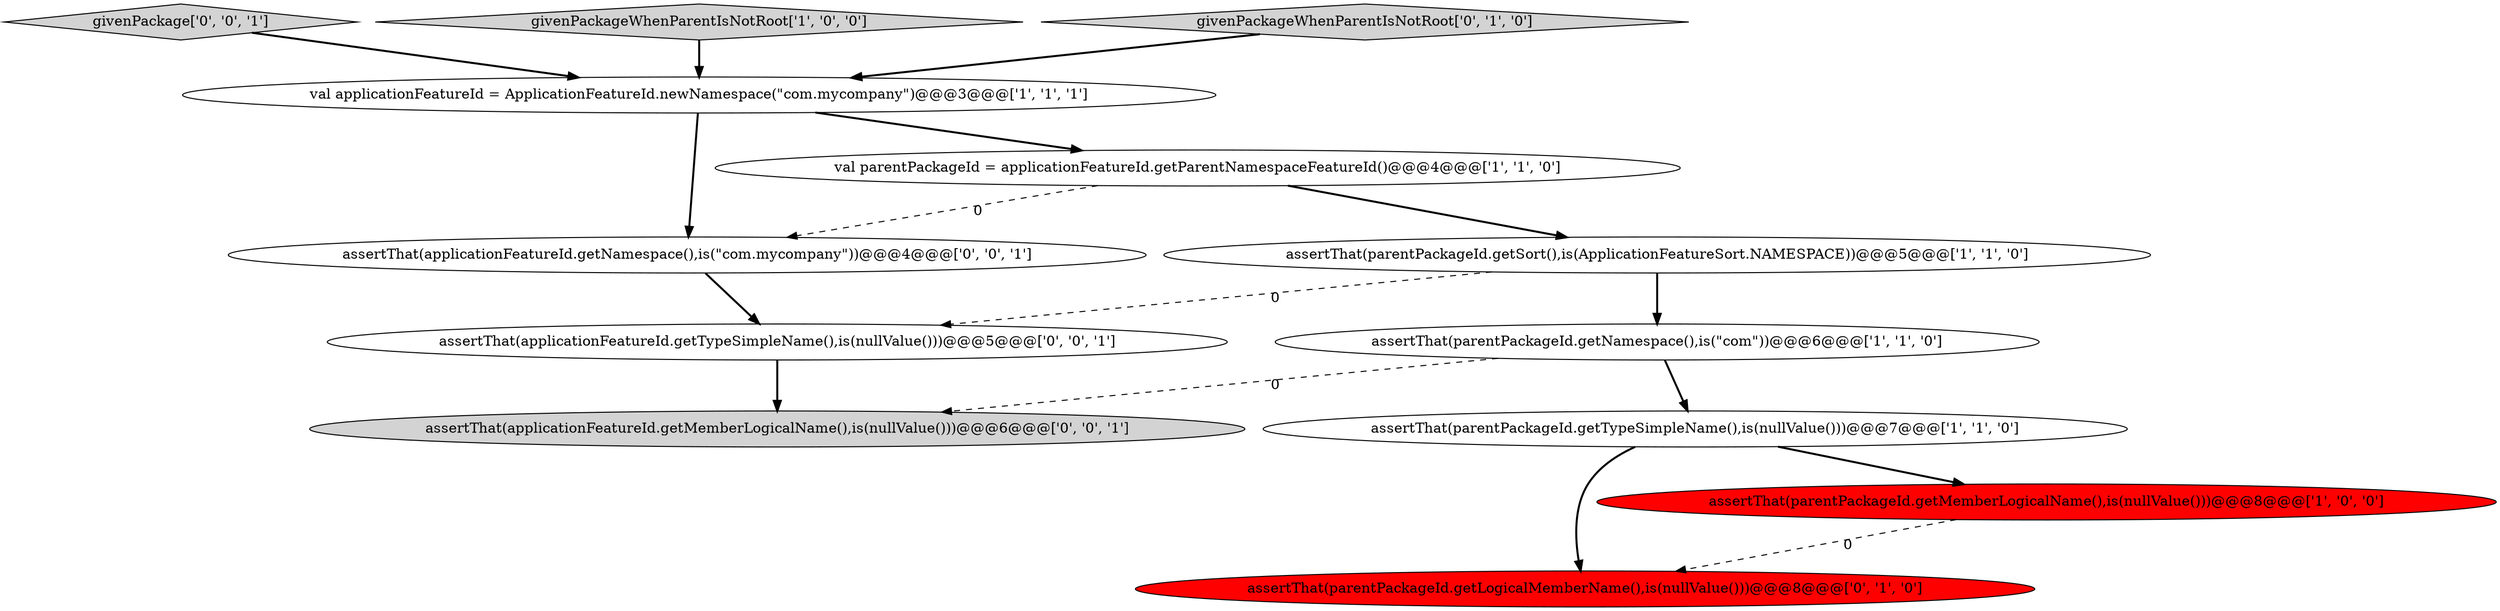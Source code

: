 digraph {
6 [style = filled, label = "val applicationFeatureId = ApplicationFeatureId.newNamespace(\"com.mycompany\")@@@3@@@['1', '1', '1']", fillcolor = white, shape = ellipse image = "AAA0AAABBB1BBB"];
7 [style = filled, label = "assertThat(parentPackageId.getLogicalMemberName(),is(nullValue()))@@@8@@@['0', '1', '0']", fillcolor = red, shape = ellipse image = "AAA1AAABBB2BBB"];
11 [style = filled, label = "givenPackage['0', '0', '1']", fillcolor = lightgray, shape = diamond image = "AAA0AAABBB3BBB"];
9 [style = filled, label = "assertThat(applicationFeatureId.getMemberLogicalName(),is(nullValue()))@@@6@@@['0', '0', '1']", fillcolor = lightgray, shape = ellipse image = "AAA0AAABBB3BBB"];
10 [style = filled, label = "assertThat(applicationFeatureId.getNamespace(),is(\"com.mycompany\"))@@@4@@@['0', '0', '1']", fillcolor = white, shape = ellipse image = "AAA0AAABBB3BBB"];
12 [style = filled, label = "assertThat(applicationFeatureId.getTypeSimpleName(),is(nullValue()))@@@5@@@['0', '0', '1']", fillcolor = white, shape = ellipse image = "AAA0AAABBB3BBB"];
5 [style = filled, label = "assertThat(parentPackageId.getNamespace(),is(\"com\"))@@@6@@@['1', '1', '0']", fillcolor = white, shape = ellipse image = "AAA0AAABBB1BBB"];
4 [style = filled, label = "givenPackageWhenParentIsNotRoot['1', '0', '0']", fillcolor = lightgray, shape = diamond image = "AAA0AAABBB1BBB"];
0 [style = filled, label = "val parentPackageId = applicationFeatureId.getParentNamespaceFeatureId()@@@4@@@['1', '1', '0']", fillcolor = white, shape = ellipse image = "AAA0AAABBB1BBB"];
2 [style = filled, label = "assertThat(parentPackageId.getSort(),is(ApplicationFeatureSort.NAMESPACE))@@@5@@@['1', '1', '0']", fillcolor = white, shape = ellipse image = "AAA0AAABBB1BBB"];
1 [style = filled, label = "assertThat(parentPackageId.getMemberLogicalName(),is(nullValue()))@@@8@@@['1', '0', '0']", fillcolor = red, shape = ellipse image = "AAA1AAABBB1BBB"];
8 [style = filled, label = "givenPackageWhenParentIsNotRoot['0', '1', '0']", fillcolor = lightgray, shape = diamond image = "AAA0AAABBB2BBB"];
3 [style = filled, label = "assertThat(parentPackageId.getTypeSimpleName(),is(nullValue()))@@@7@@@['1', '1', '0']", fillcolor = white, shape = ellipse image = "AAA0AAABBB1BBB"];
5->3 [style = bold, label=""];
2->12 [style = dashed, label="0"];
5->9 [style = dashed, label="0"];
8->6 [style = bold, label=""];
6->0 [style = bold, label=""];
0->2 [style = bold, label=""];
1->7 [style = dashed, label="0"];
3->1 [style = bold, label=""];
3->7 [style = bold, label=""];
12->9 [style = bold, label=""];
4->6 [style = bold, label=""];
10->12 [style = bold, label=""];
6->10 [style = bold, label=""];
0->10 [style = dashed, label="0"];
11->6 [style = bold, label=""];
2->5 [style = bold, label=""];
}
